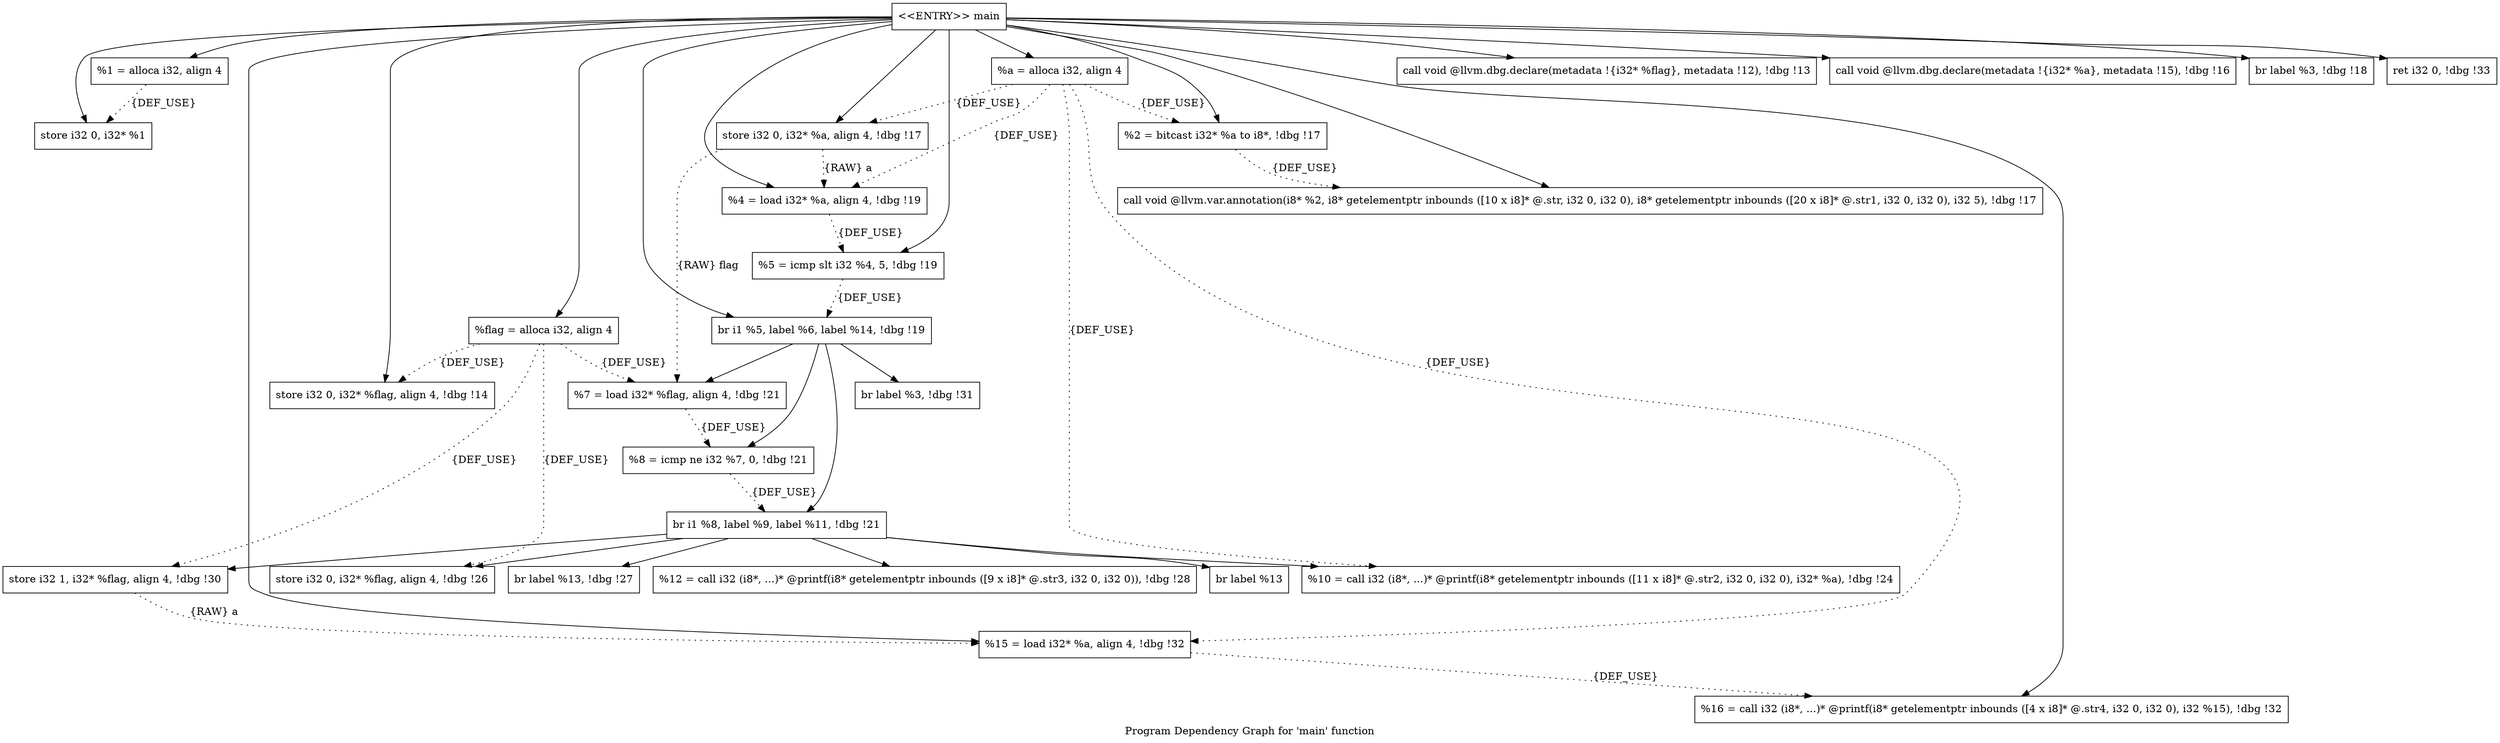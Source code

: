 digraph "Program Dependency Graph for 'main' function" {
	label="Program Dependency Graph for 'main' function";

	Node0x294cc10 [shape=record,label="{  %1 = alloca i32, align 4}"];
	Node0x294cc10 -> Node0x294cc80[style=dotted,label = "{DEF_USE}" ];
	Node0x294cc80 [shape=record,label="{  store i32 0, i32* %1}"];
	Node0x294ccf0 [shape=record,label="{  %flag = alloca i32, align 4}"];
	Node0x294ccf0 -> Node0x294cd90[style=dotted,label = "{DEF_USE}" ];
	Node0x294ccf0 -> Node0x294ce00[style=dotted,label = "{DEF_USE}" ];
	Node0x294ccf0 -> Node0x294ce70[style=dotted,label = "{DEF_USE}" ];
	Node0x294ccf0 -> Node0x294cd60[style=dotted,label = "{DEF_USE}" ];
	Node0x294cd90 [shape=record,label="{  store i32 0, i32* %flag, align 4, !dbg !14}"];
	Node0x294ce00 [shape=record,label="{  %7 = load i32* %flag, align 4, !dbg !21}"];
	Node0x294ce00 -> Node0x294d430[style=dotted,label = "{DEF_USE}" ];
	Node0x294ce70 [shape=record,label="{  store i32 0, i32* %flag, align 4, !dbg !26}"];
	Node0x294cd60 [shape=record,label="{  store i32 1, i32* %flag, align 4, !dbg !30}"];
	Node0x294cd60 -> Node0x294d1e0[style=dotted,label = "{RAW} a"];
	Node0x294cf20 [shape=record,label="{  %a = alloca i32, align 4}"];
	Node0x294cf20 -> Node0x294cf90[style=dotted,label = "{DEF_USE}" ];
	Node0x294cf20 -> Node0x294d090[style=dotted,label = "{DEF_USE}" ];
	Node0x294cf20 -> Node0x294d130[style=dotted,label = "{DEF_USE}" ];
	Node0x294cf20 -> Node0x294d100[style=dotted,label = "{DEF_USE}" ];
	Node0x294cf20 -> Node0x294d1e0[style=dotted,label = "{DEF_USE}" ];
	Node0x294cf90 [shape=record,label="{  %2 = bitcast i32* %a to i8*, !dbg !17}"];
	Node0x294cf90 -> Node0x294d2e0[style=dotted,label = "{DEF_USE}" ];
	Node0x294d090 [shape=record,label="{  store i32 0, i32* %a, align 4, !dbg !17}"];
	Node0x294d090 -> Node0x294d130[style=dotted,label = "{RAW} a"];
	Node0x294d090 -> Node0x294ce00[style=dotted,label = "{RAW} flag"];
	Node0x294d130 [shape=record,label="{  %4 = load i32* %a, align 4, !dbg !19}"];
	Node0x294d130 -> Node0x294d350[style=dotted,label = "{DEF_USE}" ];
	Node0x294d100 [shape=record,label="{  %10 = call i32 (i8*, ...)* @printf(i8* getelementptr inbounds ([11 x i8]* @.str2, i32 0, i32 0), i32* %a), !dbg !24}"];
	Node0x294d1e0 [shape=record,label="{  %15 = load i32* %a, align 4, !dbg !32}"];
	Node0x294d1e0 -> Node0x294d8d0[style=dotted,label = "{DEF_USE}" ];
	Node0x294d2e0 [shape=record,label="{  call void @llvm.var.annotation(i8* %2, i8* getelementptr inbounds ([10 x i8]* @.str, i32 0, i32 0), i8* getelementptr inbounds ([20 x i8]* @.str1, i32 0, i32 0), i32 5), !dbg !17}"];
	Node0x294d350 [shape=record,label="{  %5 = icmp slt i32 %4, 5, !dbg !19}"];
	Node0x294d350 -> Node0x294d3c0[style=dotted,label = "{DEF_USE}" ];
	Node0x294d3c0 [shape=record,label="{  br i1 %5, label %6, label %14, !dbg !19}"];
	Node0x294d3c0 -> Node0x294ce00;
	Node0x294d3c0 -> Node0x294d430;
	Node0x294d3c0 -> Node0x294d030;
	Node0x294d3c0 -> Node0x294d000;
	Node0x294d430 [shape=record,label="{  %8 = icmp ne i32 %7, 0, !dbg !21}"];
	Node0x294d430 -> Node0x294d030[style=dotted,label = "{DEF_USE}" ];
	Node0x294d030 [shape=record,label="{  br i1 %8, label %9, label %11, !dbg !21}"];
	Node0x294d030 -> Node0x294d100;
	Node0x294d030 -> Node0x294ce70;
	Node0x294d030 -> Node0x294d6d0;
	Node0x294d030 -> Node0x294d6a0;
	Node0x294d030 -> Node0x294cd60;
	Node0x294d030 -> Node0x294d860;
	Node0x294d000 [shape=record,label="{  br label %3, !dbg !31}"];
	Node0x294d6d0 [shape=record,label="{  br label %13, !dbg !27}"];
	Node0x294d6a0 [shape=record,label="{  %12 = call i32 (i8*, ...)* @printf(i8* getelementptr inbounds ([9 x i8]* @.str3, i32 0, i32 0)), !dbg !28}"];
	Node0x294d860 [shape=record,label="{  br label %13}"];
	Node0x294d8d0 [shape=record,label="{  %16 = call i32 (i8*, ...)* @printf(i8* getelementptr inbounds ([4 x i8]* @.str4, i32 0, i32 0), i32 %15), !dbg !32}"];
	Node0x294d960 [shape=record,label="{\<\<ENTRY\>\> main}"];
	Node0x294d960 -> Node0x294cc10;
	Node0x294d960 -> Node0x294ccf0;
	Node0x294d960 -> Node0x294cf20;
	Node0x294d960 -> Node0x294cc80;
	Node0x294d960 -> Node0x294d9f0;
	Node0x294d960 -> Node0x294cd90;
	Node0x294d960 -> Node0x294daf0;
	Node0x294d960 -> Node0x294cf90;
	Node0x294d960 -> Node0x294d2e0;
	Node0x294d960 -> Node0x294d090;
	Node0x294d960 -> Node0x294da60;
	Node0x294d960 -> Node0x294d130;
	Node0x294d960 -> Node0x294d350;
	Node0x294d960 -> Node0x294d3c0;
	Node0x294d960 -> Node0x294d1e0;
	Node0x294d960 -> Node0x294d8d0;
	Node0x294d960 -> Node0x294dc70;
	Node0x294d9f0 [shape=record,label="{  call void @llvm.dbg.declare(metadata !\{i32* %flag\}, metadata !12), !dbg !13}"];
	Node0x294daf0 [shape=record,label="{  call void @llvm.dbg.declare(metadata !\{i32* %a\}, metadata !15), !dbg !16}"];
	Node0x294da60 [shape=record,label="{  br label %3, !dbg !18}"];
	Node0x294dc70 [shape=record,label="{  ret i32 0, !dbg !33}"];
}
